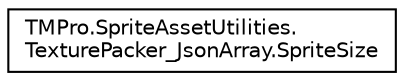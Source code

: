 digraph "Graphical Class Hierarchy"
{
 // LATEX_PDF_SIZE
  edge [fontname="Helvetica",fontsize="10",labelfontname="Helvetica",labelfontsize="10"];
  node [fontname="Helvetica",fontsize="10",shape=record];
  rankdir="LR";
  Node0 [label="TMPro.SpriteAssetUtilities.\lTexturePacker_JsonArray.SpriteSize",height=0.2,width=0.4,color="black", fillcolor="white", style="filled",URL="$struct_t_m_pro_1_1_sprite_asset_utilities_1_1_texture_packer___json_array_1_1_sprite_size.html",tooltip=" "];
}
